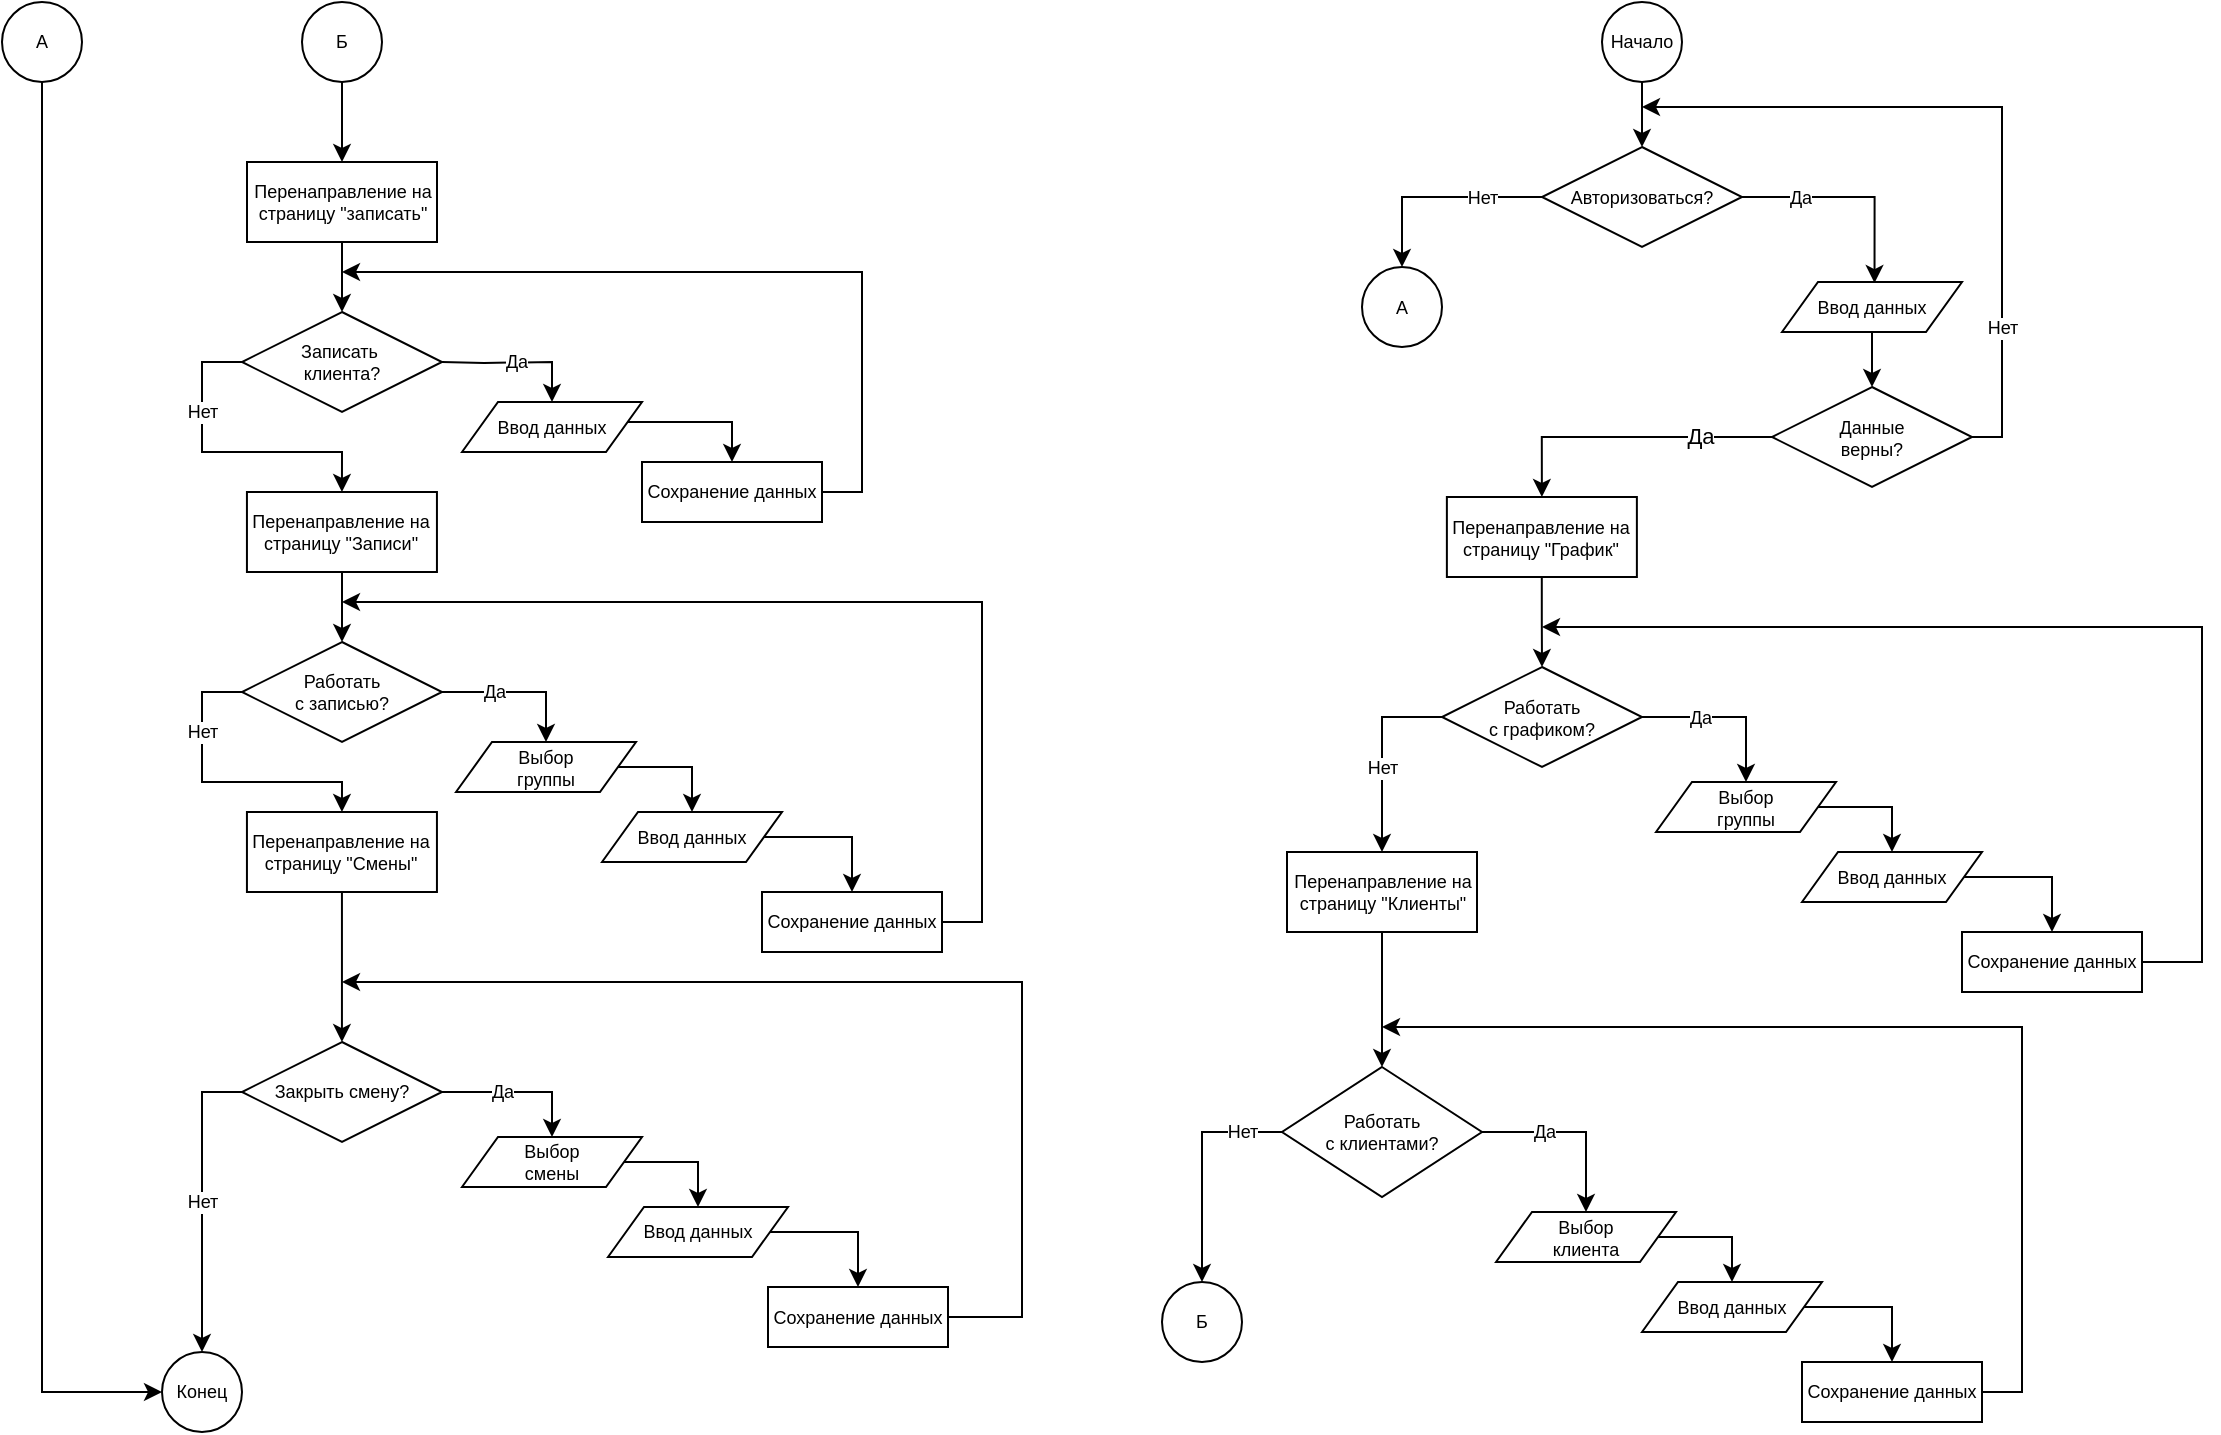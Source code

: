 <mxfile version="13.2.6" type="github">
  <diagram id="8SPaC2NhHjIFXykHgB_J" name="Page-1">
    <mxGraphModel dx="1510" dy="2398" grid="1" gridSize="10" guides="1" tooltips="1" connect="1" arrows="1" fold="1" page="1" pageScale="1" pageWidth="827" pageHeight="1169" math="0" shadow="0">
      <root>
        <mxCell id="0" />
        <mxCell id="1" parent="0" />
        <mxCell id="HVSGsjcz3k99OCwDuniL-1" style="edgeStyle=orthogonalEdgeStyle;rounded=0;orthogonalLoop=1;jettySize=auto;html=1;entryX=0.5;entryY=0;entryDx=0;entryDy=0;fontSize=9;fontStyle=0;verticalAlign=middle;labelPosition=center;verticalLabelPosition=middle;align=center;" parent="1" source="HVSGsjcz3k99OCwDuniL-2" target="HVSGsjcz3k99OCwDuniL-4" edge="1">
          <mxGeometry relative="1" as="geometry" />
        </mxCell>
        <mxCell id="HVSGsjcz3k99OCwDuniL-2" value="Перенаправление на страницу &quot;записать&quot;" style="rounded=0;whiteSpace=wrap;html=1;fontSize=9;fontStyle=0;verticalAlign=middle;labelPosition=center;verticalLabelPosition=middle;align=center;" parent="1" vertex="1">
          <mxGeometry x="322.5" y="240" width="95" height="40" as="geometry" />
        </mxCell>
        <mxCell id="HVSGsjcz3k99OCwDuniL-3" value="Нет" style="edgeStyle=orthogonalEdgeStyle;rounded=0;orthogonalLoop=1;jettySize=auto;html=1;entryX=0.5;entryY=0;entryDx=0;entryDy=0;exitX=0;exitY=0.5;exitDx=0;exitDy=0;fontSize=9;fontStyle=0;verticalAlign=middle;labelPosition=center;verticalLabelPosition=middle;align=center;" parent="1" source="HVSGsjcz3k99OCwDuniL-4" target="HVSGsjcz3k99OCwDuniL-11" edge="1">
          <mxGeometry x="-0.42" relative="1" as="geometry">
            <mxPoint as="offset" />
          </mxGeometry>
        </mxCell>
        <mxCell id="HVSGsjcz3k99OCwDuniL-4" value="Записать&amp;nbsp;&lt;br style=&quot;font-size: 9px;&quot;&gt;клиента?" style="rhombus;whiteSpace=wrap;html=1;fontSize=9;fontStyle=0;verticalAlign=middle;labelPosition=center;verticalLabelPosition=middle;align=center;" parent="1" vertex="1">
          <mxGeometry x="320" y="315" width="100" height="50" as="geometry" />
        </mxCell>
        <mxCell id="HVSGsjcz3k99OCwDuniL-5" value="Да" style="edgeStyle=orthogonalEdgeStyle;rounded=0;orthogonalLoop=1;jettySize=auto;html=1;entryX=0.5;entryY=0;entryDx=0;entryDy=0;fontSize=9;fontStyle=0;verticalAlign=middle;labelPosition=center;verticalLabelPosition=middle;align=center;" parent="1" target="HVSGsjcz3k99OCwDuniL-9" edge="1">
          <mxGeometry relative="1" as="geometry">
            <mxPoint x="420" y="340" as="sourcePoint" />
          </mxGeometry>
        </mxCell>
        <mxCell id="HVSGsjcz3k99OCwDuniL-6" style="edgeStyle=orthogonalEdgeStyle;rounded=0;orthogonalLoop=1;jettySize=auto;html=1;exitX=1;exitY=0.5;exitDx=0;exitDy=0;fontSize=9;fontStyle=0;verticalAlign=middle;labelPosition=center;verticalLabelPosition=middle;align=center;" parent="1" source="HVSGsjcz3k99OCwDuniL-7" edge="1">
          <mxGeometry relative="1" as="geometry">
            <mxPoint x="370" y="295" as="targetPoint" />
            <Array as="points">
              <mxPoint x="630" y="405" />
              <mxPoint x="630" y="295" />
            </Array>
          </mxGeometry>
        </mxCell>
        <mxCell id="HVSGsjcz3k99OCwDuniL-7" value="Сохранение данных" style="rounded=0;whiteSpace=wrap;html=1;fontSize=9;fontStyle=0;verticalAlign=middle;labelPosition=center;verticalLabelPosition=middle;align=center;" parent="1" vertex="1">
          <mxGeometry x="520" y="390" width="90" height="30" as="geometry" />
        </mxCell>
        <mxCell id="HVSGsjcz3k99OCwDuniL-8" style="edgeStyle=orthogonalEdgeStyle;rounded=0;orthogonalLoop=1;jettySize=auto;html=1;entryX=0.5;entryY=0;entryDx=0;entryDy=0;exitX=1;exitY=0.5;exitDx=0;exitDy=0;fontSize=9;fontStyle=0;verticalAlign=middle;labelPosition=center;verticalLabelPosition=middle;align=center;" parent="1" source="HVSGsjcz3k99OCwDuniL-9" target="HVSGsjcz3k99OCwDuniL-7" edge="1">
          <mxGeometry relative="1" as="geometry">
            <Array as="points">
              <mxPoint x="511" y="370" />
              <mxPoint x="565" y="370" />
            </Array>
          </mxGeometry>
        </mxCell>
        <mxCell id="HVSGsjcz3k99OCwDuniL-9" value="&lt;span style=&quot;font-size: 9px;&quot;&gt;Ввод данных&lt;/span&gt;" style="shape=parallelogram;perimeter=parallelogramPerimeter;whiteSpace=wrap;html=1;fontSize=9;fontStyle=0;verticalAlign=middle;labelPosition=center;verticalLabelPosition=middle;align=center;" parent="1" vertex="1">
          <mxGeometry x="430" y="360" width="90" height="25" as="geometry" />
        </mxCell>
        <mxCell id="HVSGsjcz3k99OCwDuniL-10" style="edgeStyle=orthogonalEdgeStyle;rounded=0;orthogonalLoop=1;jettySize=auto;html=1;fontSize=9;fontStyle=0;verticalAlign=middle;labelPosition=center;verticalLabelPosition=middle;align=center;" parent="1" source="HVSGsjcz3k99OCwDuniL-11" target="HVSGsjcz3k99OCwDuniL-13" edge="1">
          <mxGeometry relative="1" as="geometry" />
        </mxCell>
        <mxCell id="HVSGsjcz3k99OCwDuniL-11" value="Перенаправление на страницу &quot;Записи&quot;" style="rounded=0;whiteSpace=wrap;html=1;fontSize=9;fontStyle=0;verticalAlign=middle;labelPosition=center;verticalLabelPosition=middle;align=center;" parent="1" vertex="1">
          <mxGeometry x="322.47" y="405" width="95" height="40" as="geometry" />
        </mxCell>
        <mxCell id="HVSGsjcz3k99OCwDuniL-12" value="Нет" style="edgeStyle=orthogonalEdgeStyle;rounded=0;orthogonalLoop=1;jettySize=auto;html=1;entryX=0.5;entryY=0;entryDx=0;entryDy=0;exitX=0;exitY=0.5;exitDx=0;exitDy=0;fontSize=9;fontStyle=0;verticalAlign=middle;labelPosition=center;verticalLabelPosition=middle;align=center;" parent="1" source="HVSGsjcz3k99OCwDuniL-13" target="HVSGsjcz3k99OCwDuniL-15" edge="1">
          <mxGeometry x="-0.468" relative="1" as="geometry">
            <Array as="points">
              <mxPoint x="300" y="505" />
              <mxPoint x="300" y="550" />
              <mxPoint x="370" y="550" />
            </Array>
            <mxPoint as="offset" />
          </mxGeometry>
        </mxCell>
        <mxCell id="HVSGsjcz3k99OCwDuniL-13" value="Работать &lt;br style=&quot;font-size: 9px;&quot;&gt;с записью?" style="rhombus;whiteSpace=wrap;html=1;fontSize=9;fontStyle=0;verticalAlign=middle;labelPosition=center;verticalLabelPosition=middle;align=center;" parent="1" vertex="1">
          <mxGeometry x="320" y="480" width="100" height="50" as="geometry" />
        </mxCell>
        <mxCell id="HVSGsjcz3k99OCwDuniL-14" style="edgeStyle=orthogonalEdgeStyle;rounded=0;orthogonalLoop=1;jettySize=auto;html=1;fontSize=9;fontStyle=0;verticalAlign=middle;labelPosition=center;verticalLabelPosition=middle;align=center;" parent="1" source="HVSGsjcz3k99OCwDuniL-15" target="HVSGsjcz3k99OCwDuniL-18" edge="1">
          <mxGeometry relative="1" as="geometry" />
        </mxCell>
        <mxCell id="HVSGsjcz3k99OCwDuniL-15" value="Перенаправление на страницу &quot;Смены&quot;" style="rounded=0;whiteSpace=wrap;html=1;fontSize=9;fontStyle=0;verticalAlign=middle;labelPosition=center;verticalLabelPosition=middle;align=center;" parent="1" vertex="1">
          <mxGeometry x="322.47" y="565" width="95" height="40" as="geometry" />
        </mxCell>
        <mxCell id="HVSGsjcz3k99OCwDuniL-16" value="Нет" style="edgeStyle=orthogonalEdgeStyle;rounded=0;orthogonalLoop=1;jettySize=auto;html=1;entryX=0.5;entryY=0;entryDx=0;entryDy=0;exitX=0;exitY=0.5;exitDx=0;exitDy=0;fontSize=9;fontStyle=0;verticalAlign=middle;labelPosition=center;verticalLabelPosition=middle;align=center;" parent="1" source="HVSGsjcz3k99OCwDuniL-18" target="HVSGsjcz3k99OCwDuniL-19" edge="1">
          <mxGeometry relative="1" as="geometry" />
        </mxCell>
        <mxCell id="HVSGsjcz3k99OCwDuniL-17" value="Да" style="edgeStyle=orthogonalEdgeStyle;rounded=0;orthogonalLoop=1;jettySize=auto;html=1;entryX=0.5;entryY=0;entryDx=0;entryDy=0;fontSize=9;" parent="1" source="HVSGsjcz3k99OCwDuniL-18" target="HVSGsjcz3k99OCwDuniL-34" edge="1">
          <mxGeometry x="-0.226" relative="1" as="geometry">
            <mxPoint as="offset" />
          </mxGeometry>
        </mxCell>
        <mxCell id="HVSGsjcz3k99OCwDuniL-18" value="Закрыть смену?" style="rhombus;whiteSpace=wrap;html=1;fontSize=9;fontStyle=0;verticalAlign=middle;labelPosition=center;verticalLabelPosition=middle;align=center;" parent="1" vertex="1">
          <mxGeometry x="320" y="680" width="100" height="50" as="geometry" />
        </mxCell>
        <mxCell id="HVSGsjcz3k99OCwDuniL-19" value="Конец" style="ellipse;whiteSpace=wrap;html=1;fontSize=9;fontStyle=0;verticalAlign=middle;labelPosition=center;verticalLabelPosition=middle;align=center;" parent="1" vertex="1">
          <mxGeometry x="280" y="835" width="40" height="40" as="geometry" />
        </mxCell>
        <mxCell id="HVSGsjcz3k99OCwDuniL-20" style="edgeStyle=orthogonalEdgeStyle;rounded=0;orthogonalLoop=1;jettySize=auto;html=1;entryX=0;entryY=0.5;entryDx=0;entryDy=0;fontSize=9;exitX=0.5;exitY=1;exitDx=0;exitDy=0;" parent="1" source="HVSGsjcz3k99OCwDuniL-21" target="HVSGsjcz3k99OCwDuniL-19" edge="1">
          <mxGeometry relative="1" as="geometry" />
        </mxCell>
        <mxCell id="HVSGsjcz3k99OCwDuniL-21" value="&lt;font style=&quot;font-size: 9px;&quot;&gt;А&lt;/font&gt;" style="ellipse;whiteSpace=wrap;html=1;fontSize=9;fontStyle=0;verticalAlign=middle;labelPosition=center;verticalLabelPosition=middle;align=center;" parent="1" vertex="1">
          <mxGeometry x="200" y="160" width="40" height="40" as="geometry" />
        </mxCell>
        <mxCell id="HVSGsjcz3k99OCwDuniL-22" style="edgeStyle=orthogonalEdgeStyle;rounded=0;orthogonalLoop=1;jettySize=auto;html=1;entryX=0.5;entryY=0;entryDx=0;entryDy=0;fontSize=9;" parent="1" source="HVSGsjcz3k99OCwDuniL-23" target="HVSGsjcz3k99OCwDuniL-2" edge="1">
          <mxGeometry relative="1" as="geometry" />
        </mxCell>
        <mxCell id="HVSGsjcz3k99OCwDuniL-23" value="&lt;font style=&quot;font-size: 9px;&quot;&gt;Б&lt;/font&gt;" style="ellipse;whiteSpace=wrap;html=1;fontSize=9;fontStyle=0;verticalAlign=middle;labelPosition=center;verticalLabelPosition=middle;align=center;" parent="1" vertex="1">
          <mxGeometry x="350" y="160" width="40" height="40" as="geometry" />
        </mxCell>
        <mxCell id="HVSGsjcz3k99OCwDuniL-24" value="Да" style="edgeStyle=orthogonalEdgeStyle;rounded=0;orthogonalLoop=1;jettySize=auto;html=1;entryX=0.5;entryY=0;entryDx=0;entryDy=0;fontSize=9;fontStyle=0;verticalAlign=middle;labelPosition=center;verticalLabelPosition=middle;align=center;exitX=1;exitY=0.5;exitDx=0;exitDy=0;" parent="1" source="HVSGsjcz3k99OCwDuniL-13" target="HVSGsjcz3k99OCwDuniL-28" edge="1">
          <mxGeometry x="-0.322" relative="1" as="geometry">
            <mxPoint x="450" y="482.5" as="sourcePoint" />
            <mxPoint as="offset" />
          </mxGeometry>
        </mxCell>
        <mxCell id="HVSGsjcz3k99OCwDuniL-25" style="edgeStyle=orthogonalEdgeStyle;rounded=0;orthogonalLoop=1;jettySize=auto;html=1;fontSize=9;" parent="1" source="HVSGsjcz3k99OCwDuniL-26" edge="1">
          <mxGeometry relative="1" as="geometry">
            <mxPoint x="370" y="460" as="targetPoint" />
            <Array as="points">
              <mxPoint x="690" y="620" />
              <mxPoint x="690" y="460" />
            </Array>
          </mxGeometry>
        </mxCell>
        <mxCell id="HVSGsjcz3k99OCwDuniL-26" value="Сохранение данных" style="rounded=0;whiteSpace=wrap;html=1;fontSize=9;fontStyle=0;verticalAlign=middle;labelPosition=center;verticalLabelPosition=middle;align=center;" parent="1" vertex="1">
          <mxGeometry x="580" y="605" width="90" height="30" as="geometry" />
        </mxCell>
        <mxCell id="HVSGsjcz3k99OCwDuniL-27" style="edgeStyle=orthogonalEdgeStyle;rounded=0;orthogonalLoop=1;jettySize=auto;html=1;entryX=0.5;entryY=0;entryDx=0;entryDy=0;fontSize=9;" parent="1" source="HVSGsjcz3k99OCwDuniL-28" target="HVSGsjcz3k99OCwDuniL-30" edge="1">
          <mxGeometry relative="1" as="geometry">
            <Array as="points">
              <mxPoint x="545" y="542" />
            </Array>
          </mxGeometry>
        </mxCell>
        <mxCell id="HVSGsjcz3k99OCwDuniL-28" value="&lt;div style=&quot;font-size: 9px;&quot;&gt;Выбор &lt;br style=&quot;font-size: 9px;&quot;&gt;&lt;/div&gt;&lt;div style=&quot;font-size: 9px;&quot;&gt;группы&lt;/div&gt;" style="shape=parallelogram;perimeter=parallelogramPerimeter;whiteSpace=wrap;html=1;fontSize=9;fontStyle=0;verticalAlign=middle;labelPosition=center;verticalLabelPosition=middle;align=center;" parent="1" vertex="1">
          <mxGeometry x="427" y="530" width="90" height="25" as="geometry" />
        </mxCell>
        <mxCell id="HVSGsjcz3k99OCwDuniL-29" style="edgeStyle=orthogonalEdgeStyle;rounded=0;orthogonalLoop=1;jettySize=auto;html=1;fontSize=9;exitX=1;exitY=0.5;exitDx=0;exitDy=0;" parent="1" source="HVSGsjcz3k99OCwDuniL-30" target="HVSGsjcz3k99OCwDuniL-26" edge="1">
          <mxGeometry relative="1" as="geometry">
            <Array as="points">
              <mxPoint x="625" y="578" />
            </Array>
          </mxGeometry>
        </mxCell>
        <mxCell id="HVSGsjcz3k99OCwDuniL-30" value="&lt;span style=&quot;font-size: 9px;&quot;&gt;Ввод данных&lt;/span&gt;" style="shape=parallelogram;perimeter=parallelogramPerimeter;whiteSpace=wrap;html=1;fontSize=9;fontStyle=0;verticalAlign=middle;labelPosition=center;verticalLabelPosition=middle;align=center;" parent="1" vertex="1">
          <mxGeometry x="500" y="565" width="90" height="25" as="geometry" />
        </mxCell>
        <mxCell id="HVSGsjcz3k99OCwDuniL-31" style="edgeStyle=orthogonalEdgeStyle;rounded=0;orthogonalLoop=1;jettySize=auto;html=1;fontSize=9;" parent="1" source="HVSGsjcz3k99OCwDuniL-32" edge="1">
          <mxGeometry relative="1" as="geometry">
            <mxPoint x="370" y="650.0" as="targetPoint" />
            <Array as="points">
              <mxPoint x="710" y="818" />
              <mxPoint x="710" y="650" />
            </Array>
          </mxGeometry>
        </mxCell>
        <mxCell id="HVSGsjcz3k99OCwDuniL-32" value="Сохранение данных" style="rounded=0;whiteSpace=wrap;html=1;fontSize=9;fontStyle=0;verticalAlign=middle;labelPosition=center;verticalLabelPosition=middle;align=center;" parent="1" vertex="1">
          <mxGeometry x="583" y="802.5" width="90" height="30" as="geometry" />
        </mxCell>
        <mxCell id="HVSGsjcz3k99OCwDuniL-33" style="edgeStyle=orthogonalEdgeStyle;rounded=0;orthogonalLoop=1;jettySize=auto;html=1;entryX=0.5;entryY=0;entryDx=0;entryDy=0;fontSize=9;" parent="1" source="HVSGsjcz3k99OCwDuniL-34" target="HVSGsjcz3k99OCwDuniL-36" edge="1">
          <mxGeometry relative="1" as="geometry">
            <Array as="points">
              <mxPoint x="548" y="739.5" />
            </Array>
          </mxGeometry>
        </mxCell>
        <mxCell id="HVSGsjcz3k99OCwDuniL-34" value="&lt;div style=&quot;font-size: 9px&quot;&gt;Выбор &lt;br style=&quot;font-size: 9px&quot;&gt;&lt;/div&gt;&lt;div style=&quot;font-size: 9px&quot;&gt;смены&lt;br&gt;&lt;/div&gt;" style="shape=parallelogram;perimeter=parallelogramPerimeter;whiteSpace=wrap;html=1;fontSize=9;fontStyle=0;verticalAlign=middle;labelPosition=center;verticalLabelPosition=middle;align=center;" parent="1" vertex="1">
          <mxGeometry x="430" y="727.5" width="90" height="25" as="geometry" />
        </mxCell>
        <mxCell id="HVSGsjcz3k99OCwDuniL-35" style="edgeStyle=orthogonalEdgeStyle;rounded=0;orthogonalLoop=1;jettySize=auto;html=1;fontSize=9;exitX=1;exitY=0.5;exitDx=0;exitDy=0;" parent="1" source="HVSGsjcz3k99OCwDuniL-36" target="HVSGsjcz3k99OCwDuniL-32" edge="1">
          <mxGeometry relative="1" as="geometry">
            <Array as="points">
              <mxPoint x="628" y="775.5" />
            </Array>
          </mxGeometry>
        </mxCell>
        <mxCell id="HVSGsjcz3k99OCwDuniL-36" value="&lt;span style=&quot;font-size: 9px;&quot;&gt;Ввод данных&lt;/span&gt;" style="shape=parallelogram;perimeter=parallelogramPerimeter;whiteSpace=wrap;html=1;fontSize=9;fontStyle=0;verticalAlign=middle;labelPosition=center;verticalLabelPosition=middle;align=center;" parent="1" vertex="1">
          <mxGeometry x="503" y="762.5" width="90" height="25" as="geometry" />
        </mxCell>
        <mxCell id="rpMUZzlqwuOw-LUmZ4mw-21" value="&lt;font style=&quot;font-size: 9px;&quot;&gt;А&lt;/font&gt;" style="ellipse;whiteSpace=wrap;html=1;fontSize=9;fontStyle=0;verticalAlign=middle;labelPosition=center;verticalLabelPosition=middle;align=center;" parent="1" vertex="1">
          <mxGeometry x="880" y="292.5" width="40" height="40" as="geometry" />
        </mxCell>
        <mxCell id="rpMUZzlqwuOw-LUmZ4mw-40" style="edgeStyle=orthogonalEdgeStyle;rounded=0;orthogonalLoop=1;jettySize=auto;html=1;entryX=0.5;entryY=0;entryDx=0;entryDy=0;fontSize=9;" parent="1" source="rpMUZzlqwuOw-LUmZ4mw-23" target="rpMUZzlqwuOw-LUmZ4mw-37" edge="1">
          <mxGeometry relative="1" as="geometry" />
        </mxCell>
        <mxCell id="rpMUZzlqwuOw-LUmZ4mw-23" value="Начало" style="ellipse;whiteSpace=wrap;html=1;fontSize=9;fontStyle=0;verticalAlign=middle;labelPosition=center;verticalLabelPosition=middle;align=center;" parent="1" vertex="1">
          <mxGeometry x="1000" y="160" width="40" height="40" as="geometry" />
        </mxCell>
        <mxCell id="rpMUZzlqwuOw-LUmZ4mw-41" value="Нет" style="edgeStyle=orthogonalEdgeStyle;rounded=0;orthogonalLoop=1;jettySize=auto;html=1;fontSize=9;entryX=0.5;entryY=0;entryDx=0;entryDy=0;" parent="1" source="rpMUZzlqwuOw-LUmZ4mw-37" target="rpMUZzlqwuOw-LUmZ4mw-21" edge="1">
          <mxGeometry x="-0.429" relative="1" as="geometry">
            <mxPoint x="900" y="342.5" as="targetPoint" />
            <mxPoint as="offset" />
          </mxGeometry>
        </mxCell>
        <mxCell id="rpMUZzlqwuOw-LUmZ4mw-44" style="edgeStyle=orthogonalEdgeStyle;rounded=0;orthogonalLoop=1;jettySize=auto;html=1;fontSize=9;entryX=0.514;entryY=0.021;entryDx=0;entryDy=0;entryPerimeter=0;exitX=1;exitY=0.5;exitDx=0;exitDy=0;" parent="1" source="rpMUZzlqwuOw-LUmZ4mw-37" target="rpMUZzlqwuOw-LUmZ4mw-46" edge="1">
          <mxGeometry relative="1" as="geometry">
            <mxPoint x="1100" y="312.5" as="targetPoint" />
          </mxGeometry>
        </mxCell>
        <mxCell id="rpMUZzlqwuOw-LUmZ4mw-45" value="Да" style="edgeLabel;html=1;align=center;verticalAlign=middle;resizable=0;points=[];fontSize=9;" parent="rpMUZzlqwuOw-LUmZ4mw-44" vertex="1" connectable="0">
          <mxGeometry x="-0.475" relative="1" as="geometry">
            <mxPoint x="-0.2" as="offset" />
          </mxGeometry>
        </mxCell>
        <mxCell id="rpMUZzlqwuOw-LUmZ4mw-37" value="Авторизоваться?" style="rhombus;whiteSpace=wrap;html=1;fontSize=9;fontStyle=0;verticalAlign=middle;labelPosition=center;verticalLabelPosition=middle;align=center;" parent="1" vertex="1">
          <mxGeometry x="970" y="232.5" width="100" height="50" as="geometry" />
        </mxCell>
        <mxCell id="rpMUZzlqwuOw-LUmZ4mw-48" style="edgeStyle=orthogonalEdgeStyle;rounded=0;orthogonalLoop=1;jettySize=auto;html=1;entryX=0.5;entryY=0;entryDx=0;entryDy=0;fontSize=9;" parent="1" source="rpMUZzlqwuOw-LUmZ4mw-46" target="rpMUZzlqwuOw-LUmZ4mw-47" edge="1">
          <mxGeometry relative="1" as="geometry" />
        </mxCell>
        <mxCell id="rpMUZzlqwuOw-LUmZ4mw-46" value="&lt;span style=&quot;font-size: 9px;&quot;&gt;Ввод данных&lt;/span&gt;" style="shape=parallelogram;perimeter=parallelogramPerimeter;whiteSpace=wrap;html=1;fontSize=9;fontStyle=0;verticalAlign=middle;labelPosition=center;verticalLabelPosition=middle;align=center;" parent="1" vertex="1">
          <mxGeometry x="1090" y="300" width="90" height="25" as="geometry" />
        </mxCell>
        <mxCell id="rpMUZzlqwuOw-LUmZ4mw-49" value="Нет" style="edgeStyle=orthogonalEdgeStyle;rounded=0;orthogonalLoop=1;jettySize=auto;html=1;fontSize=9;" parent="1" source="rpMUZzlqwuOw-LUmZ4mw-47" edge="1">
          <mxGeometry x="-0.611" relative="1" as="geometry">
            <mxPoint x="1020" y="212.5" as="targetPoint" />
            <Array as="points">
              <mxPoint x="1200" y="377.5" />
              <mxPoint x="1200" y="212.5" />
            </Array>
            <mxPoint as="offset" />
          </mxGeometry>
        </mxCell>
        <mxCell id="rpMUZzlqwuOw-LUmZ4mw-50" style="edgeStyle=orthogonalEdgeStyle;rounded=0;orthogonalLoop=1;jettySize=auto;html=1;fontSize=9;entryX=0.5;entryY=0;entryDx=0;entryDy=0;" parent="1" source="rpMUZzlqwuOw-LUmZ4mw-47" target="rpMUZzlqwuOw-LUmZ4mw-59" edge="1">
          <mxGeometry relative="1" as="geometry">
            <mxPoint x="940" y="377.5" as="targetPoint" />
          </mxGeometry>
        </mxCell>
        <mxCell id="DHObnsedGpSMgHDO8FwD-1" value="Да" style="edgeLabel;html=1;align=center;verticalAlign=middle;resizable=0;points=[];" vertex="1" connectable="0" parent="rpMUZzlqwuOw-LUmZ4mw-50">
          <mxGeometry x="-0.504" y="-1" relative="1" as="geometry">
            <mxPoint as="offset" />
          </mxGeometry>
        </mxCell>
        <mxCell id="rpMUZzlqwuOw-LUmZ4mw-47" value="&lt;div&gt;Данные &lt;br&gt;&lt;/div&gt;&lt;div&gt;верны?&lt;/div&gt;" style="rhombus;whiteSpace=wrap;html=1;fontSize=9;fontStyle=0;verticalAlign=middle;labelPosition=center;verticalLabelPosition=middle;align=center;" parent="1" vertex="1">
          <mxGeometry x="1085" y="352.5" width="100" height="50" as="geometry" />
        </mxCell>
        <mxCell id="rpMUZzlqwuOw-LUmZ4mw-76" style="edgeStyle=orthogonalEdgeStyle;rounded=0;orthogonalLoop=1;jettySize=auto;html=1;entryX=0.5;entryY=0;entryDx=0;entryDy=0;fontSize=9;" parent="1" source="rpMUZzlqwuOw-LUmZ4mw-59" target="rpMUZzlqwuOw-LUmZ4mw-61" edge="1">
          <mxGeometry relative="1" as="geometry" />
        </mxCell>
        <mxCell id="rpMUZzlqwuOw-LUmZ4mw-59" value="Перенаправление на страницу &quot;График&quot;" style="rounded=0;whiteSpace=wrap;html=1;fontSize=9;fontStyle=0;verticalAlign=middle;labelPosition=center;verticalLabelPosition=middle;align=center;" parent="1" vertex="1">
          <mxGeometry x="922.44" y="407.5" width="95" height="40" as="geometry" />
        </mxCell>
        <mxCell id="rpMUZzlqwuOw-LUmZ4mw-112" value="Нет" style="edgeStyle=orthogonalEdgeStyle;rounded=0;orthogonalLoop=1;jettySize=auto;html=1;entryX=0.5;entryY=0;entryDx=0;entryDy=0;fontSize=9;exitX=0;exitY=0.5;exitDx=0;exitDy=0;" parent="1" source="rpMUZzlqwuOw-LUmZ4mw-61" target="rpMUZzlqwuOw-LUmZ4mw-103" edge="1">
          <mxGeometry x="0.128" relative="1" as="geometry">
            <mxPoint as="offset" />
          </mxGeometry>
        </mxCell>
        <mxCell id="rpMUZzlqwuOw-LUmZ4mw-61" value="Работать &lt;br style=&quot;font-size: 9px&quot;&gt;с графиком?" style="rhombus;whiteSpace=wrap;html=1;fontSize=9;fontStyle=0;verticalAlign=middle;labelPosition=center;verticalLabelPosition=middle;align=center;" parent="1" vertex="1">
          <mxGeometry x="920" y="492.5" width="100" height="50" as="geometry" />
        </mxCell>
        <mxCell id="rpMUZzlqwuOw-LUmZ4mw-62" value="Да" style="edgeStyle=orthogonalEdgeStyle;rounded=0;orthogonalLoop=1;jettySize=auto;html=1;entryX=0.5;entryY=0;entryDx=0;entryDy=0;fontSize=9;fontStyle=0;verticalAlign=middle;labelPosition=center;verticalLabelPosition=middle;align=center;exitX=1;exitY=0.5;exitDx=0;exitDy=0;" parent="1" source="rpMUZzlqwuOw-LUmZ4mw-61" target="rpMUZzlqwuOw-LUmZ4mw-66" edge="1">
          <mxGeometry x="-0.322" relative="1" as="geometry">
            <mxPoint x="1050" y="502.5" as="sourcePoint" />
            <mxPoint as="offset" />
          </mxGeometry>
        </mxCell>
        <mxCell id="rpMUZzlqwuOw-LUmZ4mw-77" style="edgeStyle=orthogonalEdgeStyle;rounded=0;orthogonalLoop=1;jettySize=auto;html=1;fontSize=9;exitX=1;exitY=0.5;exitDx=0;exitDy=0;" parent="1" source="rpMUZzlqwuOw-LUmZ4mw-64" edge="1">
          <mxGeometry relative="1" as="geometry">
            <mxPoint x="970" y="472.5" as="targetPoint" />
            <Array as="points">
              <mxPoint x="1300" y="640.5" />
              <mxPoint x="1300" y="472.5" />
            </Array>
          </mxGeometry>
        </mxCell>
        <mxCell id="rpMUZzlqwuOw-LUmZ4mw-64" value="Сохранение данных" style="rounded=0;whiteSpace=wrap;html=1;fontSize=9;fontStyle=0;verticalAlign=middle;labelPosition=center;verticalLabelPosition=middle;align=center;" parent="1" vertex="1">
          <mxGeometry x="1180" y="625" width="90" height="30" as="geometry" />
        </mxCell>
        <mxCell id="rpMUZzlqwuOw-LUmZ4mw-65" style="edgeStyle=orthogonalEdgeStyle;rounded=0;orthogonalLoop=1;jettySize=auto;html=1;entryX=0.5;entryY=0;entryDx=0;entryDy=0;fontSize=9;" parent="1" source="rpMUZzlqwuOw-LUmZ4mw-66" target="rpMUZzlqwuOw-LUmZ4mw-68" edge="1">
          <mxGeometry relative="1" as="geometry">
            <Array as="points">
              <mxPoint x="1145" y="562" />
            </Array>
          </mxGeometry>
        </mxCell>
        <mxCell id="rpMUZzlqwuOw-LUmZ4mw-66" value="&lt;div style=&quot;font-size: 9px;&quot;&gt;Выбор &lt;br style=&quot;font-size: 9px;&quot;&gt;&lt;/div&gt;&lt;div style=&quot;font-size: 9px;&quot;&gt;группы&lt;/div&gt;" style="shape=parallelogram;perimeter=parallelogramPerimeter;whiteSpace=wrap;html=1;fontSize=9;fontStyle=0;verticalAlign=middle;labelPosition=center;verticalLabelPosition=middle;align=center;" parent="1" vertex="1">
          <mxGeometry x="1027" y="550" width="90" height="25" as="geometry" />
        </mxCell>
        <mxCell id="rpMUZzlqwuOw-LUmZ4mw-78" style="edgeStyle=orthogonalEdgeStyle;rounded=0;orthogonalLoop=1;jettySize=auto;html=1;fontSize=9;exitX=1;exitY=0.5;exitDx=0;exitDy=0;" parent="1" source="rpMUZzlqwuOw-LUmZ4mw-68" target="rpMUZzlqwuOw-LUmZ4mw-64" edge="1">
          <mxGeometry relative="1" as="geometry">
            <Array as="points">
              <mxPoint x="1225" y="597.5" />
            </Array>
          </mxGeometry>
        </mxCell>
        <mxCell id="rpMUZzlqwuOw-LUmZ4mw-68" value="&lt;span style=&quot;font-size: 9px;&quot;&gt;Ввод данных&lt;/span&gt;" style="shape=parallelogram;perimeter=parallelogramPerimeter;whiteSpace=wrap;html=1;fontSize=9;fontStyle=0;verticalAlign=middle;labelPosition=center;verticalLabelPosition=middle;align=center;" parent="1" vertex="1">
          <mxGeometry x="1100" y="585" width="90" height="25" as="geometry" />
        </mxCell>
        <mxCell id="rpMUZzlqwuOw-LUmZ4mw-102" style="edgeStyle=orthogonalEdgeStyle;rounded=0;orthogonalLoop=1;jettySize=auto;html=1;entryX=0.5;entryY=0;entryDx=0;entryDy=0;fontSize=9;" parent="1" source="rpMUZzlqwuOw-LUmZ4mw-103" target="rpMUZzlqwuOw-LUmZ4mw-104" edge="1">
          <mxGeometry relative="1" as="geometry" />
        </mxCell>
        <mxCell id="rpMUZzlqwuOw-LUmZ4mw-103" value="Перенаправление на страницу &quot;Клиенты&quot;" style="rounded=0;whiteSpace=wrap;html=1;fontSize=9;fontStyle=0;verticalAlign=middle;labelPosition=center;verticalLabelPosition=middle;align=center;" parent="1" vertex="1">
          <mxGeometry x="842.5" y="585" width="95" height="40" as="geometry" />
        </mxCell>
        <mxCell id="rpMUZzlqwuOw-LUmZ4mw-116" value="Нет" style="edgeStyle=orthogonalEdgeStyle;rounded=0;orthogonalLoop=1;jettySize=auto;html=1;entryX=0.5;entryY=0;entryDx=0;entryDy=0;fontSize=9;exitX=0;exitY=0.5;exitDx=0;exitDy=0;" parent="1" source="rpMUZzlqwuOw-LUmZ4mw-104" target="rpMUZzlqwuOw-LUmZ4mw-115" edge="1">
          <mxGeometry x="-0.652" relative="1" as="geometry">
            <mxPoint as="offset" />
          </mxGeometry>
        </mxCell>
        <mxCell id="rpMUZzlqwuOw-LUmZ4mw-104" value="Работать &lt;br style=&quot;font-size: 9px&quot;&gt;с клиентами?" style="rhombus;whiteSpace=wrap;html=1;fontSize=9;fontStyle=0;verticalAlign=middle;labelPosition=center;verticalLabelPosition=middle;align=center;" parent="1" vertex="1">
          <mxGeometry x="840" y="692.5" width="100" height="65" as="geometry" />
        </mxCell>
        <mxCell id="rpMUZzlqwuOw-LUmZ4mw-105" value="Да" style="edgeStyle=orthogonalEdgeStyle;rounded=0;orthogonalLoop=1;jettySize=auto;html=1;entryX=0.5;entryY=0;entryDx=0;entryDy=0;fontSize=9;fontStyle=0;verticalAlign=middle;labelPosition=center;verticalLabelPosition=middle;align=center;exitX=1;exitY=0.5;exitDx=0;exitDy=0;" parent="1" source="rpMUZzlqwuOw-LUmZ4mw-104" target="rpMUZzlqwuOw-LUmZ4mw-109" edge="1">
          <mxGeometry x="-0.322" relative="1" as="geometry">
            <mxPoint x="970" y="717.5" as="sourcePoint" />
            <mxPoint as="offset" />
          </mxGeometry>
        </mxCell>
        <mxCell id="rpMUZzlqwuOw-LUmZ4mw-106" style="edgeStyle=orthogonalEdgeStyle;rounded=0;orthogonalLoop=1;jettySize=auto;html=1;fontSize=9;exitX=1;exitY=0.5;exitDx=0;exitDy=0;" parent="1" source="rpMUZzlqwuOw-LUmZ4mw-107" edge="1">
          <mxGeometry relative="1" as="geometry">
            <mxPoint x="890" y="672.5" as="targetPoint" />
            <Array as="points">
              <mxPoint x="1210" y="855.5" />
              <mxPoint x="1210" y="672.5" />
            </Array>
          </mxGeometry>
        </mxCell>
        <mxCell id="rpMUZzlqwuOw-LUmZ4mw-107" value="Сохранение данных" style="rounded=0;whiteSpace=wrap;html=1;fontSize=9;fontStyle=0;verticalAlign=middle;labelPosition=center;verticalLabelPosition=middle;align=center;" parent="1" vertex="1">
          <mxGeometry x="1100" y="840" width="90" height="30" as="geometry" />
        </mxCell>
        <mxCell id="rpMUZzlqwuOw-LUmZ4mw-108" style="edgeStyle=orthogonalEdgeStyle;rounded=0;orthogonalLoop=1;jettySize=auto;html=1;entryX=0.5;entryY=0;entryDx=0;entryDy=0;fontSize=9;" parent="1" source="rpMUZzlqwuOw-LUmZ4mw-109" target="rpMUZzlqwuOw-LUmZ4mw-111" edge="1">
          <mxGeometry relative="1" as="geometry">
            <Array as="points">
              <mxPoint x="1065" y="777" />
            </Array>
          </mxGeometry>
        </mxCell>
        <mxCell id="rpMUZzlqwuOw-LUmZ4mw-109" value="&lt;div style=&quot;font-size: 9px&quot;&gt;Выбор &lt;br style=&quot;font-size: 9px&quot;&gt;&lt;/div&gt;&lt;div style=&quot;font-size: 9px&quot;&gt;клиента&lt;br&gt;&lt;/div&gt;" style="shape=parallelogram;perimeter=parallelogramPerimeter;whiteSpace=wrap;html=1;fontSize=9;fontStyle=0;verticalAlign=middle;labelPosition=center;verticalLabelPosition=middle;align=center;" parent="1" vertex="1">
          <mxGeometry x="947" y="765" width="90" height="25" as="geometry" />
        </mxCell>
        <mxCell id="rpMUZzlqwuOw-LUmZ4mw-110" style="edgeStyle=orthogonalEdgeStyle;rounded=0;orthogonalLoop=1;jettySize=auto;html=1;fontSize=9;exitX=1;exitY=0.5;exitDx=0;exitDy=0;" parent="1" source="rpMUZzlqwuOw-LUmZ4mw-111" target="rpMUZzlqwuOw-LUmZ4mw-107" edge="1">
          <mxGeometry relative="1" as="geometry">
            <Array as="points">
              <mxPoint x="1145" y="812.5" />
            </Array>
          </mxGeometry>
        </mxCell>
        <mxCell id="rpMUZzlqwuOw-LUmZ4mw-111" value="&lt;span style=&quot;font-size: 9px;&quot;&gt;Ввод данных&lt;/span&gt;" style="shape=parallelogram;perimeter=parallelogramPerimeter;whiteSpace=wrap;html=1;fontSize=9;fontStyle=0;verticalAlign=middle;labelPosition=center;verticalLabelPosition=middle;align=center;" parent="1" vertex="1">
          <mxGeometry x="1020" y="800" width="90" height="25" as="geometry" />
        </mxCell>
        <mxCell id="rpMUZzlqwuOw-LUmZ4mw-115" value="&lt;font style=&quot;font-size: 9px;&quot;&gt;Б&lt;/font&gt;" style="ellipse;whiteSpace=wrap;html=1;fontSize=9;fontStyle=0;verticalAlign=middle;labelPosition=center;verticalLabelPosition=middle;align=center;" parent="1" vertex="1">
          <mxGeometry x="780" y="800" width="40" height="40" as="geometry" />
        </mxCell>
      </root>
    </mxGraphModel>
  </diagram>
</mxfile>
